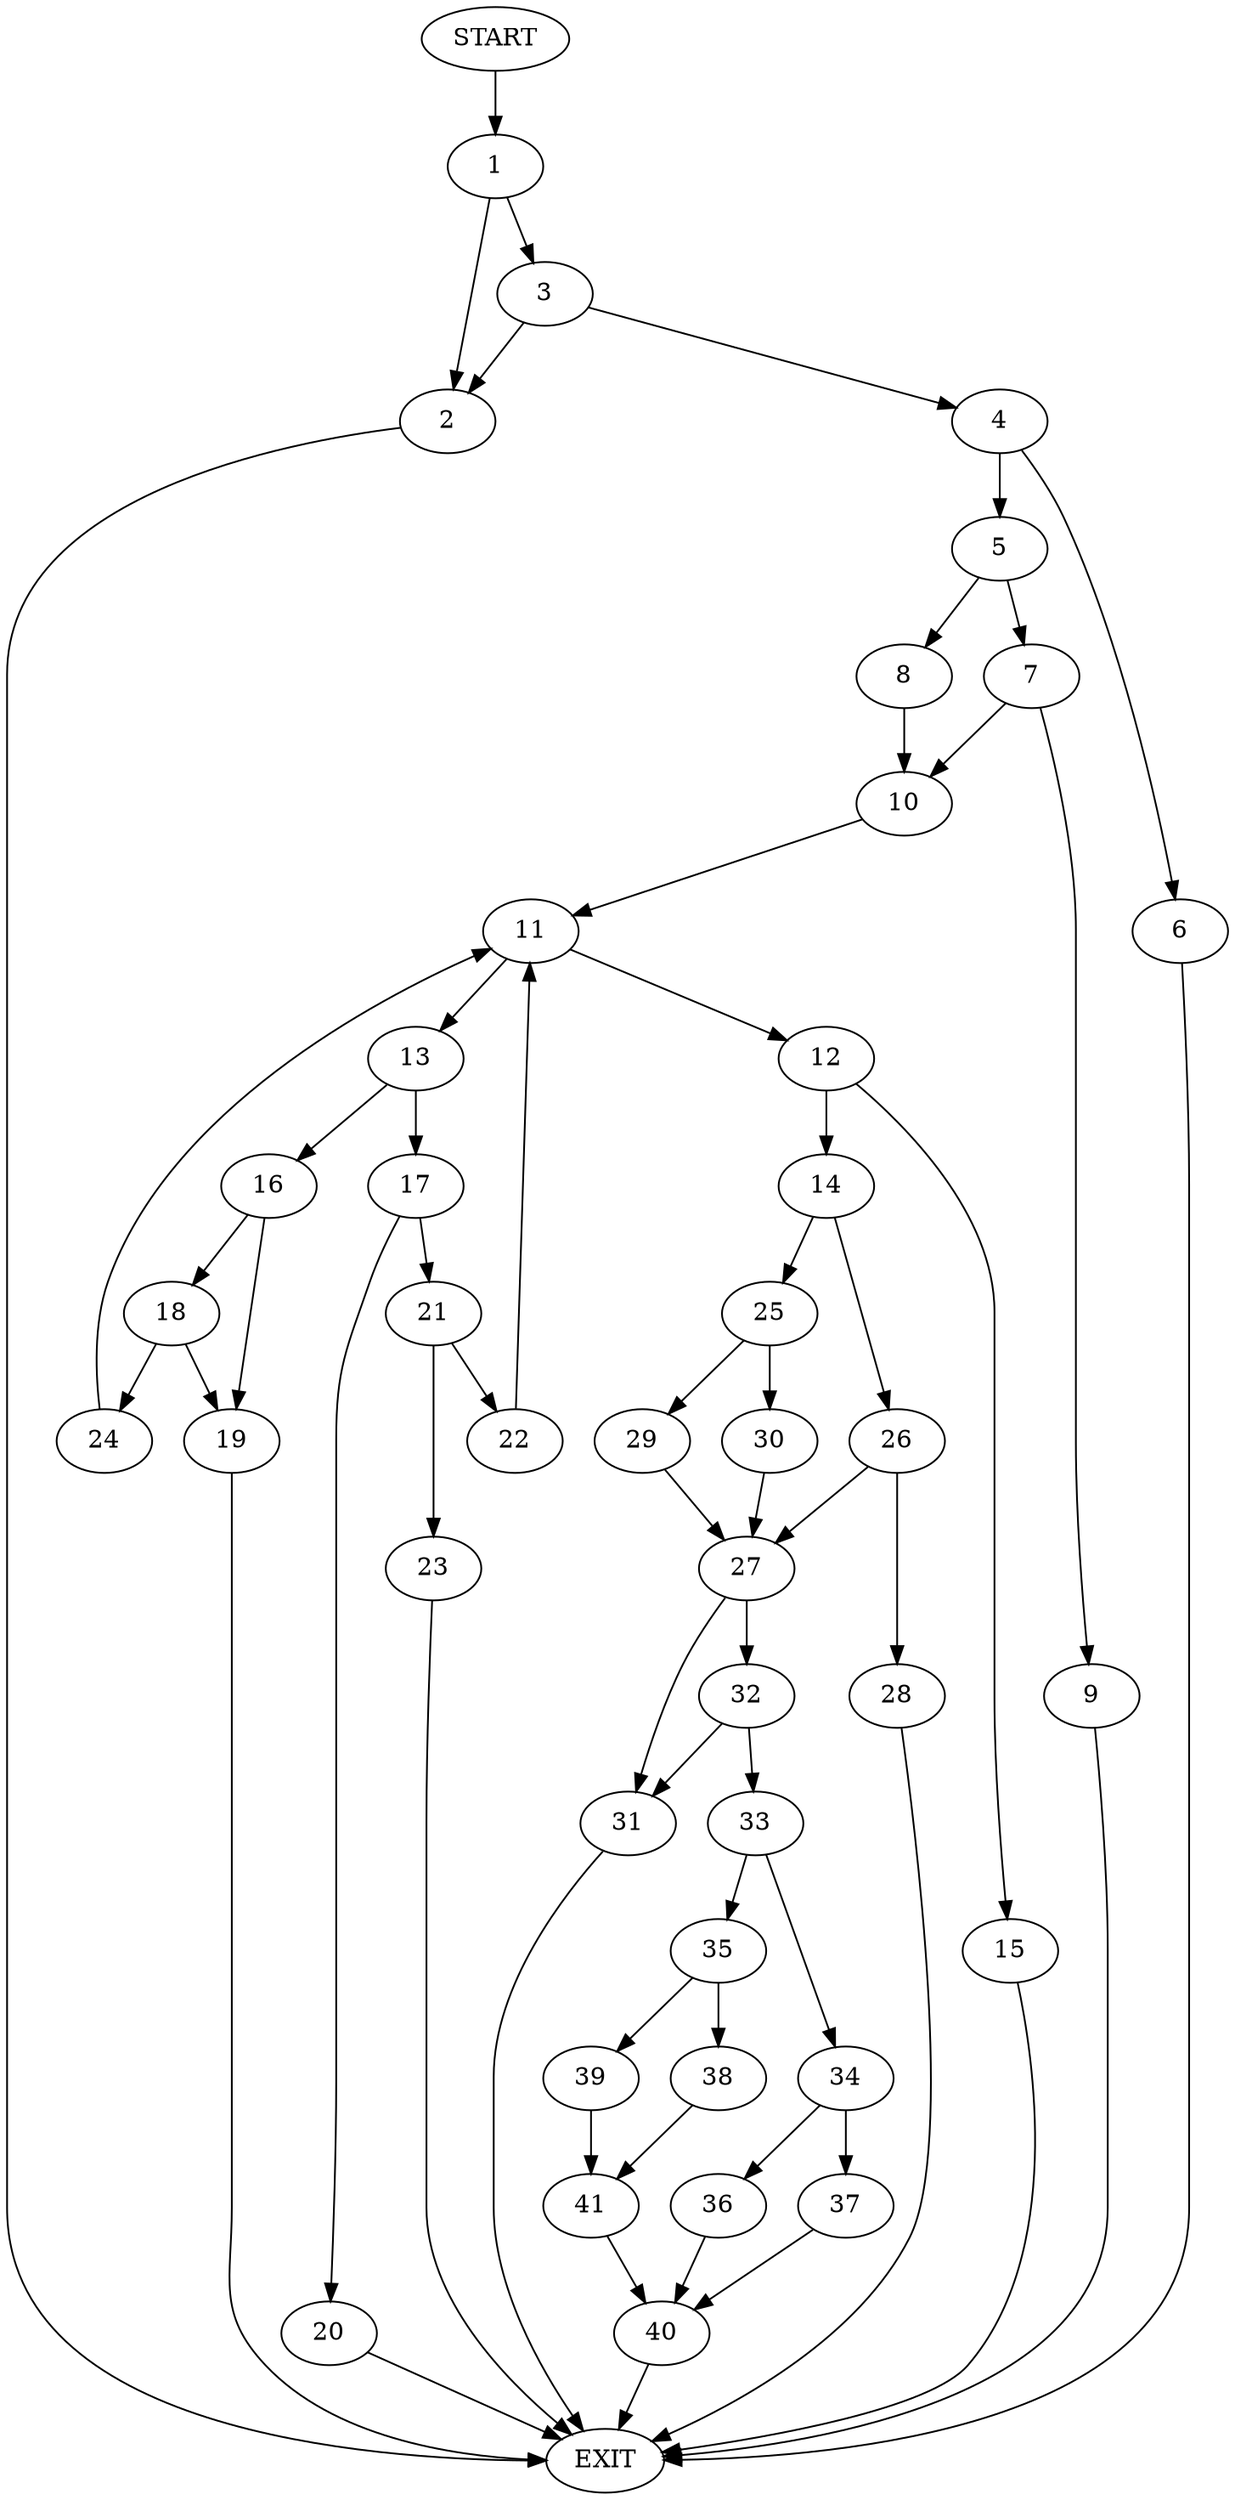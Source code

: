 digraph {
0 [label="START"]
42 [label="EXIT"]
0 -> 1
1 -> 2
1 -> 3
3 -> 2
3 -> 4
2 -> 42
4 -> 5
4 -> 6
6 -> 42
5 -> 7
5 -> 8
7 -> 9
7 -> 10
8 -> 10
10 -> 11
9 -> 42
11 -> 12
11 -> 13
12 -> 14
12 -> 15
13 -> 16
13 -> 17
16 -> 18
16 -> 19
17 -> 20
17 -> 21
21 -> 22
21 -> 23
20 -> 42
22 -> 11
23 -> 42
18 -> 19
18 -> 24
19 -> 42
24 -> 11
15 -> 42
14 -> 25
14 -> 26
26 -> 27
26 -> 28
25 -> 29
25 -> 30
30 -> 27
29 -> 27
27 -> 31
27 -> 32
28 -> 42
32 -> 31
32 -> 33
31 -> 42
33 -> 34
33 -> 35
34 -> 36
34 -> 37
35 -> 38
35 -> 39
36 -> 40
37 -> 40
40 -> 42
38 -> 41
39 -> 41
41 -> 40
}

